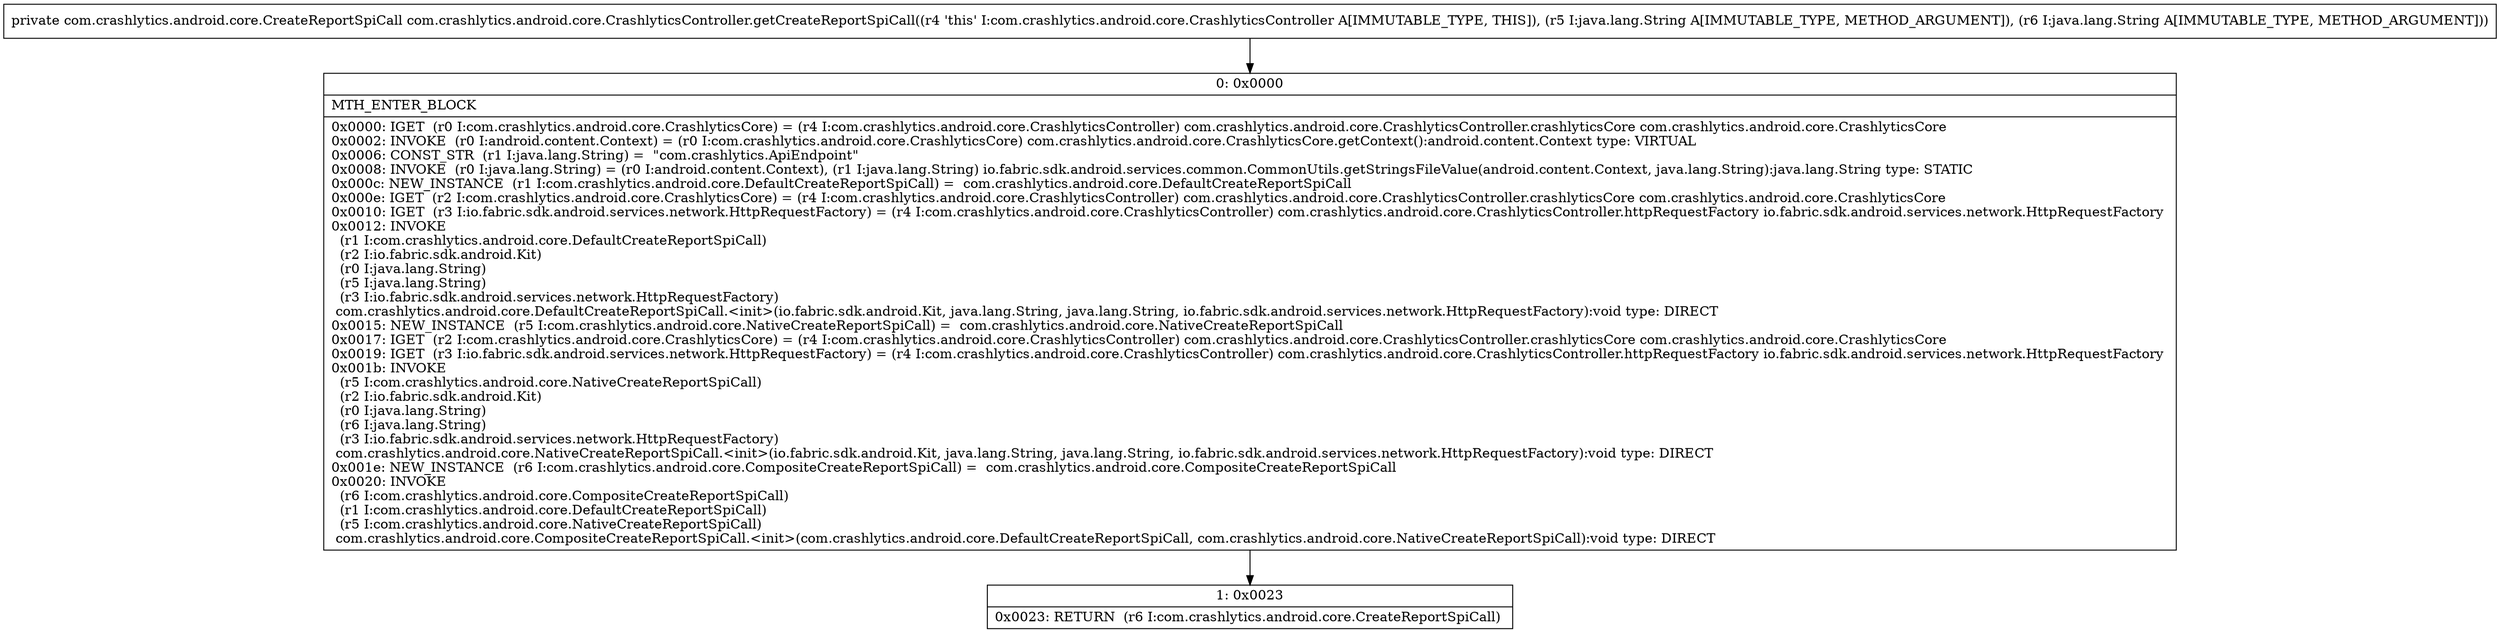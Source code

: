digraph "CFG forcom.crashlytics.android.core.CrashlyticsController.getCreateReportSpiCall(Ljava\/lang\/String;Ljava\/lang\/String;)Lcom\/crashlytics\/android\/core\/CreateReportSpiCall;" {
Node_0 [shape=record,label="{0\:\ 0x0000|MTH_ENTER_BLOCK\l|0x0000: IGET  (r0 I:com.crashlytics.android.core.CrashlyticsCore) = (r4 I:com.crashlytics.android.core.CrashlyticsController) com.crashlytics.android.core.CrashlyticsController.crashlyticsCore com.crashlytics.android.core.CrashlyticsCore \l0x0002: INVOKE  (r0 I:android.content.Context) = (r0 I:com.crashlytics.android.core.CrashlyticsCore) com.crashlytics.android.core.CrashlyticsCore.getContext():android.content.Context type: VIRTUAL \l0x0006: CONST_STR  (r1 I:java.lang.String) =  \"com.crashlytics.ApiEndpoint\" \l0x0008: INVOKE  (r0 I:java.lang.String) = (r0 I:android.content.Context), (r1 I:java.lang.String) io.fabric.sdk.android.services.common.CommonUtils.getStringsFileValue(android.content.Context, java.lang.String):java.lang.String type: STATIC \l0x000c: NEW_INSTANCE  (r1 I:com.crashlytics.android.core.DefaultCreateReportSpiCall) =  com.crashlytics.android.core.DefaultCreateReportSpiCall \l0x000e: IGET  (r2 I:com.crashlytics.android.core.CrashlyticsCore) = (r4 I:com.crashlytics.android.core.CrashlyticsController) com.crashlytics.android.core.CrashlyticsController.crashlyticsCore com.crashlytics.android.core.CrashlyticsCore \l0x0010: IGET  (r3 I:io.fabric.sdk.android.services.network.HttpRequestFactory) = (r4 I:com.crashlytics.android.core.CrashlyticsController) com.crashlytics.android.core.CrashlyticsController.httpRequestFactory io.fabric.sdk.android.services.network.HttpRequestFactory \l0x0012: INVOKE  \l  (r1 I:com.crashlytics.android.core.DefaultCreateReportSpiCall)\l  (r2 I:io.fabric.sdk.android.Kit)\l  (r0 I:java.lang.String)\l  (r5 I:java.lang.String)\l  (r3 I:io.fabric.sdk.android.services.network.HttpRequestFactory)\l com.crashlytics.android.core.DefaultCreateReportSpiCall.\<init\>(io.fabric.sdk.android.Kit, java.lang.String, java.lang.String, io.fabric.sdk.android.services.network.HttpRequestFactory):void type: DIRECT \l0x0015: NEW_INSTANCE  (r5 I:com.crashlytics.android.core.NativeCreateReportSpiCall) =  com.crashlytics.android.core.NativeCreateReportSpiCall \l0x0017: IGET  (r2 I:com.crashlytics.android.core.CrashlyticsCore) = (r4 I:com.crashlytics.android.core.CrashlyticsController) com.crashlytics.android.core.CrashlyticsController.crashlyticsCore com.crashlytics.android.core.CrashlyticsCore \l0x0019: IGET  (r3 I:io.fabric.sdk.android.services.network.HttpRequestFactory) = (r4 I:com.crashlytics.android.core.CrashlyticsController) com.crashlytics.android.core.CrashlyticsController.httpRequestFactory io.fabric.sdk.android.services.network.HttpRequestFactory \l0x001b: INVOKE  \l  (r5 I:com.crashlytics.android.core.NativeCreateReportSpiCall)\l  (r2 I:io.fabric.sdk.android.Kit)\l  (r0 I:java.lang.String)\l  (r6 I:java.lang.String)\l  (r3 I:io.fabric.sdk.android.services.network.HttpRequestFactory)\l com.crashlytics.android.core.NativeCreateReportSpiCall.\<init\>(io.fabric.sdk.android.Kit, java.lang.String, java.lang.String, io.fabric.sdk.android.services.network.HttpRequestFactory):void type: DIRECT \l0x001e: NEW_INSTANCE  (r6 I:com.crashlytics.android.core.CompositeCreateReportSpiCall) =  com.crashlytics.android.core.CompositeCreateReportSpiCall \l0x0020: INVOKE  \l  (r6 I:com.crashlytics.android.core.CompositeCreateReportSpiCall)\l  (r1 I:com.crashlytics.android.core.DefaultCreateReportSpiCall)\l  (r5 I:com.crashlytics.android.core.NativeCreateReportSpiCall)\l com.crashlytics.android.core.CompositeCreateReportSpiCall.\<init\>(com.crashlytics.android.core.DefaultCreateReportSpiCall, com.crashlytics.android.core.NativeCreateReportSpiCall):void type: DIRECT \l}"];
Node_1 [shape=record,label="{1\:\ 0x0023|0x0023: RETURN  (r6 I:com.crashlytics.android.core.CreateReportSpiCall) \l}"];
MethodNode[shape=record,label="{private com.crashlytics.android.core.CreateReportSpiCall com.crashlytics.android.core.CrashlyticsController.getCreateReportSpiCall((r4 'this' I:com.crashlytics.android.core.CrashlyticsController A[IMMUTABLE_TYPE, THIS]), (r5 I:java.lang.String A[IMMUTABLE_TYPE, METHOD_ARGUMENT]), (r6 I:java.lang.String A[IMMUTABLE_TYPE, METHOD_ARGUMENT])) }"];
MethodNode -> Node_0;
Node_0 -> Node_1;
}

